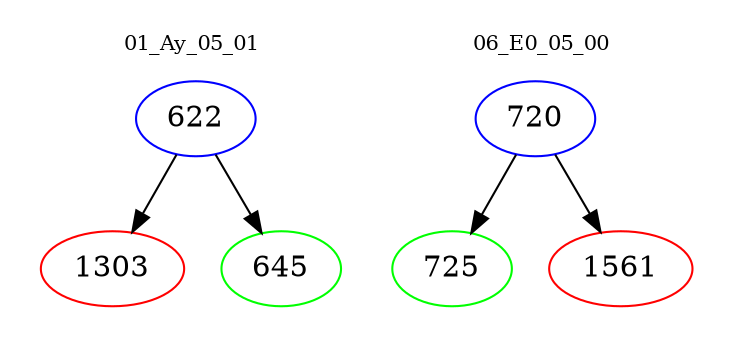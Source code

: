 digraph{
subgraph cluster_0 {
color = white
label = "01_Ay_05_01";
fontsize=10;
T0_622 [label="622", color="blue"]
T0_622 -> T0_1303 [color="black"]
T0_1303 [label="1303", color="red"]
T0_622 -> T0_645 [color="black"]
T0_645 [label="645", color="green"]
}
subgraph cluster_1 {
color = white
label = "06_E0_05_00";
fontsize=10;
T1_720 [label="720", color="blue"]
T1_720 -> T1_725 [color="black"]
T1_725 [label="725", color="green"]
T1_720 -> T1_1561 [color="black"]
T1_1561 [label="1561", color="red"]
}
}
